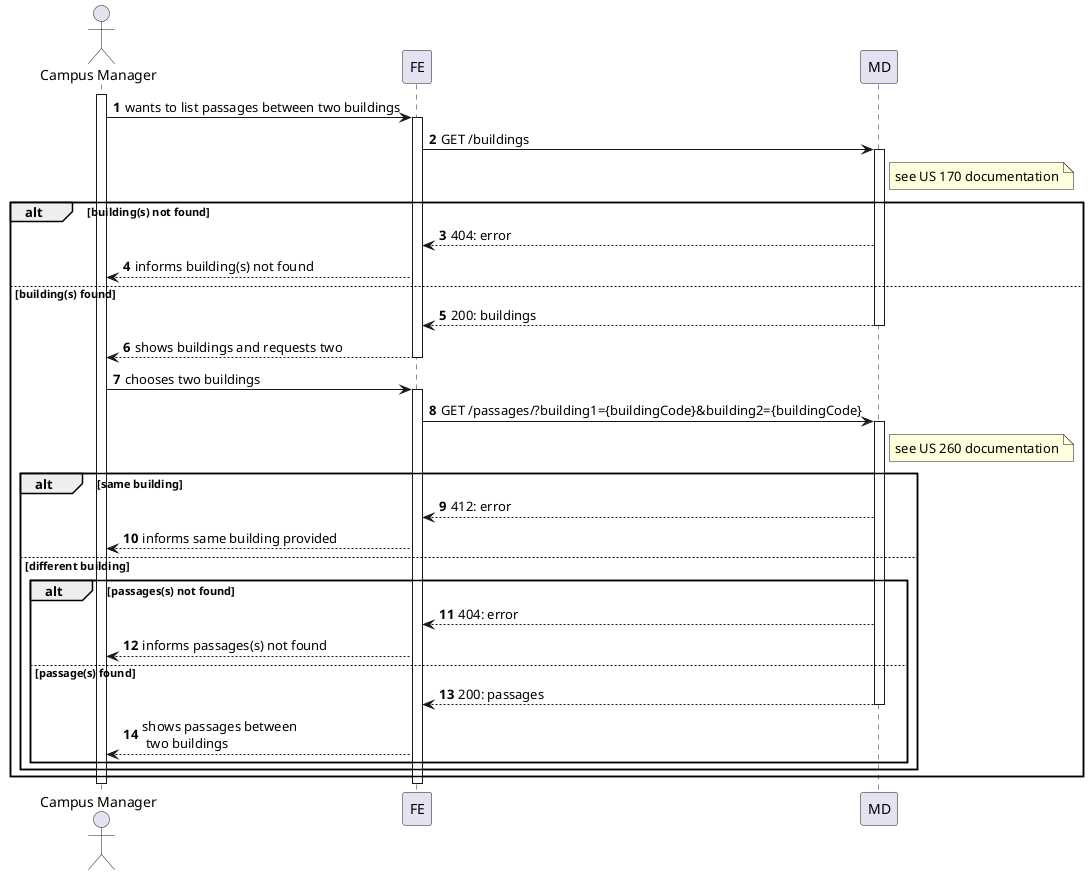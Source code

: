 @startuml
autonumber

actor "Campus Manager" as usr

participant "FE" as ui
participant "MD" as md

activate usr
    usr -> ui : wants to list passages between two buildings
    activate ui

        ui -> md : GET /buildings
        note right of md : see US 170 documentation
        alt building(s) not found
            activate md

                md --> ui : 404: error

            ui --> usr : informs building(s) not found

        else building(s) found
            md --> ui : 200: buildings

            deactivate md
            ui --> usr : shows buildings and requests two
    deactivate ui

    usr -> ui : chooses two buildings
    activate ui
        ui -> md : GET /passages/?building1={buildingCode}&building2={buildingCode}
        note right of md : see US 260 documentation
        activate md


        alt same building
            md --> ui : 412: error
            ui --> usr: informs same building provided
        else different building

        alt passages(s) not found

                md --> ui: 404: error

            ui --> usr : informs passages(s) not found
        else passage(s) found
            md --> ui : 200: passages

            deactivate md
            ui --> usr : shows passages between\n two buildings
            end
        end
    end
    deactivate ui
deactivate usr

@enduml
